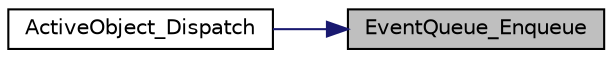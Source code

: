 digraph "EventQueue_Enqueue"
{
 // LATEX_PDF_SIZE
  edge [fontname="Helvetica",fontsize="10",labelfontname="Helvetica",labelfontsize="10"];
  node [fontname="Helvetica",fontsize="10",shape=record];
  rankdir="RL";
  Node1 [label="EventQueue_Enqueue",height=0.2,width=0.4,color="black", fillcolor="grey75", style="filled", fontcolor="black",tooltip="Enqueue an event into the queue."];
  Node1 -> Node2 [dir="back",color="midnightblue",fontsize="10",style="solid",fontname="Helvetica"];
  Node2 [label="ActiveObject_Dispatch",height=0.2,width=0.4,color="black", fillcolor="white", style="filled",URL="$active__object_8c.html#a6773c5bc7b014519151fd7a1ebf8f7e1",tooltip="Dispatch an event to the active object."];
}
